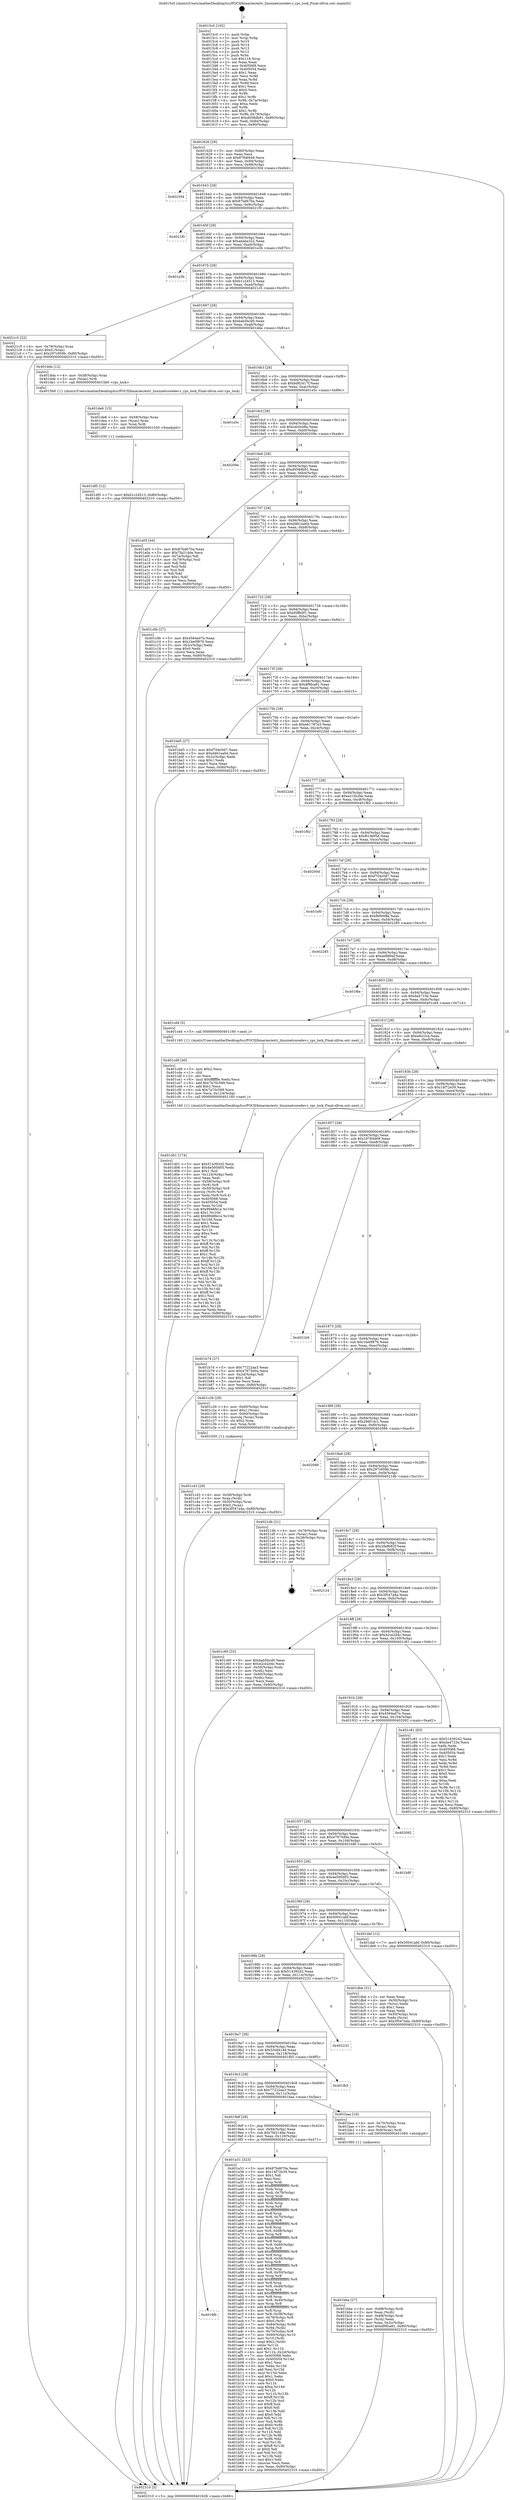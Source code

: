 digraph "0x4015c0" {
  label = "0x4015c0 (/mnt/c/Users/mathe/Desktop/tcc/POCII/binaries/extr_linuxnetcoredev.c_rps_lock_Final-ollvm.out::main(0))"
  labelloc = "t"
  node[shape=record]

  Entry [label="",width=0.3,height=0.3,shape=circle,fillcolor=black,style=filled]
  "0x401626" [label="{
     0x401626 [29]\l
     | [instrs]\l
     &nbsp;&nbsp;0x401626 \<+3\>: mov -0x80(%rbp),%eax\l
     &nbsp;&nbsp;0x401629 \<+2\>: mov %eax,%ecx\l
     &nbsp;&nbsp;0x40162b \<+6\>: sub $0x8784f449,%ecx\l
     &nbsp;&nbsp;0x401631 \<+6\>: mov %eax,-0x94(%rbp)\l
     &nbsp;&nbsp;0x401637 \<+6\>: mov %ecx,-0x98(%rbp)\l
     &nbsp;&nbsp;0x40163d \<+6\>: je 0000000000402304 \<main+0xd44\>\l
  }"]
  "0x402304" [label="{
     0x402304\l
  }", style=dashed]
  "0x401643" [label="{
     0x401643 [28]\l
     | [instrs]\l
     &nbsp;&nbsp;0x401643 \<+5\>: jmp 0000000000401648 \<main+0x88\>\l
     &nbsp;&nbsp;0x401648 \<+6\>: mov -0x94(%rbp),%eax\l
     &nbsp;&nbsp;0x40164e \<+5\>: sub $0x87bd670a,%eax\l
     &nbsp;&nbsp;0x401653 \<+6\>: mov %eax,-0x9c(%rbp)\l
     &nbsp;&nbsp;0x401659 \<+6\>: je 00000000004021f0 \<main+0xc30\>\l
  }"]
  Exit [label="",width=0.3,height=0.3,shape=circle,fillcolor=black,style=filled,peripheries=2]
  "0x4021f0" [label="{
     0x4021f0\l
  }", style=dashed]
  "0x40165f" [label="{
     0x40165f [28]\l
     | [instrs]\l
     &nbsp;&nbsp;0x40165f \<+5\>: jmp 0000000000401664 \<main+0xa4\>\l
     &nbsp;&nbsp;0x401664 \<+6\>: mov -0x94(%rbp),%eax\l
     &nbsp;&nbsp;0x40166a \<+5\>: sub $0xababa322,%eax\l
     &nbsp;&nbsp;0x40166f \<+6\>: mov %eax,-0xa0(%rbp)\l
     &nbsp;&nbsp;0x401675 \<+6\>: je 0000000000401e3b \<main+0x87b\>\l
  }"]
  "0x401df5" [label="{
     0x401df5 [12]\l
     | [instrs]\l
     &nbsp;&nbsp;0x401df5 \<+7\>: movl $0xb1c24513,-0x80(%rbp)\l
     &nbsp;&nbsp;0x401dfc \<+5\>: jmp 0000000000402310 \<main+0xd50\>\l
  }"]
  "0x401e3b" [label="{
     0x401e3b\l
  }", style=dashed]
  "0x40167b" [label="{
     0x40167b [28]\l
     | [instrs]\l
     &nbsp;&nbsp;0x40167b \<+5\>: jmp 0000000000401680 \<main+0xc0\>\l
     &nbsp;&nbsp;0x401680 \<+6\>: mov -0x94(%rbp),%eax\l
     &nbsp;&nbsp;0x401686 \<+5\>: sub $0xb1c24513,%eax\l
     &nbsp;&nbsp;0x40168b \<+6\>: mov %eax,-0xa4(%rbp)\l
     &nbsp;&nbsp;0x401691 \<+6\>: je 00000000004021c5 \<main+0xc05\>\l
  }"]
  "0x401de6" [label="{
     0x401de6 [15]\l
     | [instrs]\l
     &nbsp;&nbsp;0x401de6 \<+4\>: mov -0x58(%rbp),%rax\l
     &nbsp;&nbsp;0x401dea \<+3\>: mov (%rax),%rax\l
     &nbsp;&nbsp;0x401ded \<+3\>: mov %rax,%rdi\l
     &nbsp;&nbsp;0x401df0 \<+5\>: call 0000000000401030 \<free@plt\>\l
     | [calls]\l
     &nbsp;&nbsp;0x401030 \{1\} (unknown)\l
  }"]
  "0x4021c5" [label="{
     0x4021c5 [22]\l
     | [instrs]\l
     &nbsp;&nbsp;0x4021c5 \<+4\>: mov -0x78(%rbp),%rax\l
     &nbsp;&nbsp;0x4021c9 \<+6\>: movl $0x0,(%rax)\l
     &nbsp;&nbsp;0x4021cf \<+7\>: movl $0x297c959b,-0x80(%rbp)\l
     &nbsp;&nbsp;0x4021d6 \<+5\>: jmp 0000000000402310 \<main+0xd50\>\l
  }"]
  "0x401697" [label="{
     0x401697 [28]\l
     | [instrs]\l
     &nbsp;&nbsp;0x401697 \<+5\>: jmp 000000000040169c \<main+0xdc\>\l
     &nbsp;&nbsp;0x40169c \<+6\>: mov -0x94(%rbp),%eax\l
     &nbsp;&nbsp;0x4016a2 \<+5\>: sub $0xbab5bcd0,%eax\l
     &nbsp;&nbsp;0x4016a7 \<+6\>: mov %eax,-0xa8(%rbp)\l
     &nbsp;&nbsp;0x4016ad \<+6\>: je 0000000000401dda \<main+0x81a\>\l
  }"]
  "0x401d01" [label="{
     0x401d01 [174]\l
     | [instrs]\l
     &nbsp;&nbsp;0x401d01 \<+5\>: mov $0x51439242,%ecx\l
     &nbsp;&nbsp;0x401d06 \<+5\>: mov $0x4e500d05,%edx\l
     &nbsp;&nbsp;0x401d0b \<+3\>: mov $0x1,%sil\l
     &nbsp;&nbsp;0x401d0e \<+6\>: mov -0x124(%rbp),%edi\l
     &nbsp;&nbsp;0x401d14 \<+3\>: imul %eax,%edi\l
     &nbsp;&nbsp;0x401d17 \<+4\>: mov -0x58(%rbp),%r8\l
     &nbsp;&nbsp;0x401d1b \<+3\>: mov (%r8),%r8\l
     &nbsp;&nbsp;0x401d1e \<+4\>: mov -0x50(%rbp),%r9\l
     &nbsp;&nbsp;0x401d22 \<+3\>: movslq (%r9),%r9\l
     &nbsp;&nbsp;0x401d25 \<+4\>: mov %edi,(%r8,%r9,4)\l
     &nbsp;&nbsp;0x401d29 \<+7\>: mov 0x405068,%eax\l
     &nbsp;&nbsp;0x401d30 \<+7\>: mov 0x405054,%edi\l
     &nbsp;&nbsp;0x401d37 \<+3\>: mov %eax,%r10d\l
     &nbsp;&nbsp;0x401d3a \<+7\>: sub $0x9948fe1e,%r10d\l
     &nbsp;&nbsp;0x401d41 \<+4\>: sub $0x1,%r10d\l
     &nbsp;&nbsp;0x401d45 \<+7\>: add $0x9948fe1e,%r10d\l
     &nbsp;&nbsp;0x401d4c \<+4\>: imul %r10d,%eax\l
     &nbsp;&nbsp;0x401d50 \<+3\>: and $0x1,%eax\l
     &nbsp;&nbsp;0x401d53 \<+3\>: cmp $0x0,%eax\l
     &nbsp;&nbsp;0x401d56 \<+4\>: sete %r11b\l
     &nbsp;&nbsp;0x401d5a \<+3\>: cmp $0xa,%edi\l
     &nbsp;&nbsp;0x401d5d \<+3\>: setl %bl\l
     &nbsp;&nbsp;0x401d60 \<+3\>: mov %r11b,%r14b\l
     &nbsp;&nbsp;0x401d63 \<+4\>: xor $0xff,%r14b\l
     &nbsp;&nbsp;0x401d67 \<+3\>: mov %bl,%r15b\l
     &nbsp;&nbsp;0x401d6a \<+4\>: xor $0xff,%r15b\l
     &nbsp;&nbsp;0x401d6e \<+4\>: xor $0x1,%sil\l
     &nbsp;&nbsp;0x401d72 \<+3\>: mov %r14b,%r12b\l
     &nbsp;&nbsp;0x401d75 \<+4\>: and $0xff,%r12b\l
     &nbsp;&nbsp;0x401d79 \<+3\>: and %sil,%r11b\l
     &nbsp;&nbsp;0x401d7c \<+3\>: mov %r15b,%r13b\l
     &nbsp;&nbsp;0x401d7f \<+4\>: and $0xff,%r13b\l
     &nbsp;&nbsp;0x401d83 \<+3\>: and %sil,%bl\l
     &nbsp;&nbsp;0x401d86 \<+3\>: or %r11b,%r12b\l
     &nbsp;&nbsp;0x401d89 \<+3\>: or %bl,%r13b\l
     &nbsp;&nbsp;0x401d8c \<+3\>: xor %r13b,%r12b\l
     &nbsp;&nbsp;0x401d8f \<+3\>: or %r15b,%r14b\l
     &nbsp;&nbsp;0x401d92 \<+4\>: xor $0xff,%r14b\l
     &nbsp;&nbsp;0x401d96 \<+4\>: or $0x1,%sil\l
     &nbsp;&nbsp;0x401d9a \<+3\>: and %sil,%r14b\l
     &nbsp;&nbsp;0x401d9d \<+3\>: or %r14b,%r12b\l
     &nbsp;&nbsp;0x401da0 \<+4\>: test $0x1,%r12b\l
     &nbsp;&nbsp;0x401da4 \<+3\>: cmovne %edx,%ecx\l
     &nbsp;&nbsp;0x401da7 \<+3\>: mov %ecx,-0x80(%rbp)\l
     &nbsp;&nbsp;0x401daa \<+5\>: jmp 0000000000402310 \<main+0xd50\>\l
  }"]
  "0x401dda" [label="{
     0x401dda [12]\l
     | [instrs]\l
     &nbsp;&nbsp;0x401dda \<+4\>: mov -0x58(%rbp),%rax\l
     &nbsp;&nbsp;0x401dde \<+3\>: mov (%rax),%rdi\l
     &nbsp;&nbsp;0x401de1 \<+5\>: call 00000000004015b0 \<rps_lock\>\l
     | [calls]\l
     &nbsp;&nbsp;0x4015b0 \{1\} (/mnt/c/Users/mathe/Desktop/tcc/POCII/binaries/extr_linuxnetcoredev.c_rps_lock_Final-ollvm.out::rps_lock)\l
  }"]
  "0x4016b3" [label="{
     0x4016b3 [28]\l
     | [instrs]\l
     &nbsp;&nbsp;0x4016b3 \<+5\>: jmp 00000000004016b8 \<main+0xf8\>\l
     &nbsp;&nbsp;0x4016b8 \<+6\>: mov -0x94(%rbp),%eax\l
     &nbsp;&nbsp;0x4016be \<+5\>: sub $0xbd82417f,%eax\l
     &nbsp;&nbsp;0x4016c3 \<+6\>: mov %eax,-0xac(%rbp)\l
     &nbsp;&nbsp;0x4016c9 \<+6\>: je 0000000000401e5c \<main+0x89c\>\l
  }"]
  "0x401cd9" [label="{
     0x401cd9 [40]\l
     | [instrs]\l
     &nbsp;&nbsp;0x401cd9 \<+5\>: mov $0x2,%ecx\l
     &nbsp;&nbsp;0x401cde \<+1\>: cltd\l
     &nbsp;&nbsp;0x401cdf \<+2\>: idiv %ecx\l
     &nbsp;&nbsp;0x401ce1 \<+6\>: imul $0xfffffffe,%edx,%ecx\l
     &nbsp;&nbsp;0x401ce7 \<+6\>: add $0x7a70c589,%ecx\l
     &nbsp;&nbsp;0x401ced \<+3\>: add $0x1,%ecx\l
     &nbsp;&nbsp;0x401cf0 \<+6\>: sub $0x7a70c589,%ecx\l
     &nbsp;&nbsp;0x401cf6 \<+6\>: mov %ecx,-0x124(%rbp)\l
     &nbsp;&nbsp;0x401cfc \<+5\>: call 0000000000401160 \<next_i\>\l
     | [calls]\l
     &nbsp;&nbsp;0x401160 \{1\} (/mnt/c/Users/mathe/Desktop/tcc/POCII/binaries/extr_linuxnetcoredev.c_rps_lock_Final-ollvm.out::next_i)\l
  }"]
  "0x401e5c" [label="{
     0x401e5c\l
  }", style=dashed]
  "0x4016cf" [label="{
     0x4016cf [28]\l
     | [instrs]\l
     &nbsp;&nbsp;0x4016cf \<+5\>: jmp 00000000004016d4 \<main+0x114\>\l
     &nbsp;&nbsp;0x4016d4 \<+6\>: mov -0x94(%rbp),%eax\l
     &nbsp;&nbsp;0x4016da \<+5\>: sub $0xcec0ce8a,%eax\l
     &nbsp;&nbsp;0x4016df \<+6\>: mov %eax,-0xb0(%rbp)\l
     &nbsp;&nbsp;0x4016e5 \<+6\>: je 000000000040209e \<main+0xade\>\l
  }"]
  "0x401c43" [label="{
     0x401c43 [29]\l
     | [instrs]\l
     &nbsp;&nbsp;0x401c43 \<+4\>: mov -0x58(%rbp),%rdi\l
     &nbsp;&nbsp;0x401c47 \<+3\>: mov %rax,(%rdi)\l
     &nbsp;&nbsp;0x401c4a \<+4\>: mov -0x50(%rbp),%rax\l
     &nbsp;&nbsp;0x401c4e \<+6\>: movl $0x0,(%rax)\l
     &nbsp;&nbsp;0x401c54 \<+7\>: movl $0x3f547a4a,-0x80(%rbp)\l
     &nbsp;&nbsp;0x401c5b \<+5\>: jmp 0000000000402310 \<main+0xd50\>\l
  }"]
  "0x40209e" [label="{
     0x40209e\l
  }", style=dashed]
  "0x4016eb" [label="{
     0x4016eb [28]\l
     | [instrs]\l
     &nbsp;&nbsp;0x4016eb \<+5\>: jmp 00000000004016f0 \<main+0x130\>\l
     &nbsp;&nbsp;0x4016f0 \<+6\>: mov -0x94(%rbp),%eax\l
     &nbsp;&nbsp;0x4016f6 \<+5\>: sub $0xd058db91,%eax\l
     &nbsp;&nbsp;0x4016fb \<+6\>: mov %eax,-0xb4(%rbp)\l
     &nbsp;&nbsp;0x401701 \<+6\>: je 0000000000401a05 \<main+0x445\>\l
  }"]
  "0x401bba" [label="{
     0x401bba [27]\l
     | [instrs]\l
     &nbsp;&nbsp;0x401bba \<+4\>: mov -0x68(%rbp),%rdi\l
     &nbsp;&nbsp;0x401bbe \<+2\>: mov %eax,(%rdi)\l
     &nbsp;&nbsp;0x401bc0 \<+4\>: mov -0x68(%rbp),%rdi\l
     &nbsp;&nbsp;0x401bc4 \<+2\>: mov (%rdi),%eax\l
     &nbsp;&nbsp;0x401bc6 \<+3\>: mov %eax,-0x2c(%rbp)\l
     &nbsp;&nbsp;0x401bc9 \<+7\>: movl $0xdf9fca81,-0x80(%rbp)\l
     &nbsp;&nbsp;0x401bd0 \<+5\>: jmp 0000000000402310 \<main+0xd50\>\l
  }"]
  "0x401a05" [label="{
     0x401a05 [44]\l
     | [instrs]\l
     &nbsp;&nbsp;0x401a05 \<+5\>: mov $0x87bd670a,%eax\l
     &nbsp;&nbsp;0x401a0a \<+5\>: mov $0x7fa214de,%ecx\l
     &nbsp;&nbsp;0x401a0f \<+3\>: mov -0x7a(%rbp),%dl\l
     &nbsp;&nbsp;0x401a12 \<+4\>: mov -0x79(%rbp),%sil\l
     &nbsp;&nbsp;0x401a16 \<+3\>: mov %dl,%dil\l
     &nbsp;&nbsp;0x401a19 \<+3\>: and %sil,%dil\l
     &nbsp;&nbsp;0x401a1c \<+3\>: xor %sil,%dl\l
     &nbsp;&nbsp;0x401a1f \<+3\>: or %dl,%dil\l
     &nbsp;&nbsp;0x401a22 \<+4\>: test $0x1,%dil\l
     &nbsp;&nbsp;0x401a26 \<+3\>: cmovne %ecx,%eax\l
     &nbsp;&nbsp;0x401a29 \<+3\>: mov %eax,-0x80(%rbp)\l
     &nbsp;&nbsp;0x401a2c \<+5\>: jmp 0000000000402310 \<main+0xd50\>\l
  }"]
  "0x401707" [label="{
     0x401707 [28]\l
     | [instrs]\l
     &nbsp;&nbsp;0x401707 \<+5\>: jmp 000000000040170c \<main+0x14c\>\l
     &nbsp;&nbsp;0x40170c \<+6\>: mov -0x94(%rbp),%eax\l
     &nbsp;&nbsp;0x401712 \<+5\>: sub $0xd461ea64,%eax\l
     &nbsp;&nbsp;0x401717 \<+6\>: mov %eax,-0xb8(%rbp)\l
     &nbsp;&nbsp;0x40171d \<+6\>: je 0000000000401c0b \<main+0x64b\>\l
  }"]
  "0x402310" [label="{
     0x402310 [5]\l
     | [instrs]\l
     &nbsp;&nbsp;0x402310 \<+5\>: jmp 0000000000401626 \<main+0x66\>\l
  }"]
  "0x4015c0" [label="{
     0x4015c0 [102]\l
     | [instrs]\l
     &nbsp;&nbsp;0x4015c0 \<+1\>: push %rbp\l
     &nbsp;&nbsp;0x4015c1 \<+3\>: mov %rsp,%rbp\l
     &nbsp;&nbsp;0x4015c4 \<+2\>: push %r15\l
     &nbsp;&nbsp;0x4015c6 \<+2\>: push %r14\l
     &nbsp;&nbsp;0x4015c8 \<+2\>: push %r13\l
     &nbsp;&nbsp;0x4015ca \<+2\>: push %r12\l
     &nbsp;&nbsp;0x4015cc \<+1\>: push %rbx\l
     &nbsp;&nbsp;0x4015cd \<+7\>: sub $0x118,%rsp\l
     &nbsp;&nbsp;0x4015d4 \<+2\>: xor %eax,%eax\l
     &nbsp;&nbsp;0x4015d6 \<+7\>: mov 0x405068,%ecx\l
     &nbsp;&nbsp;0x4015dd \<+7\>: mov 0x405054,%edx\l
     &nbsp;&nbsp;0x4015e4 \<+3\>: sub $0x1,%eax\l
     &nbsp;&nbsp;0x4015e7 \<+3\>: mov %ecx,%r8d\l
     &nbsp;&nbsp;0x4015ea \<+3\>: add %eax,%r8d\l
     &nbsp;&nbsp;0x4015ed \<+4\>: imul %r8d,%ecx\l
     &nbsp;&nbsp;0x4015f1 \<+3\>: and $0x1,%ecx\l
     &nbsp;&nbsp;0x4015f4 \<+3\>: cmp $0x0,%ecx\l
     &nbsp;&nbsp;0x4015f7 \<+4\>: sete %r9b\l
     &nbsp;&nbsp;0x4015fb \<+4\>: and $0x1,%r9b\l
     &nbsp;&nbsp;0x4015ff \<+4\>: mov %r9b,-0x7a(%rbp)\l
     &nbsp;&nbsp;0x401603 \<+3\>: cmp $0xa,%edx\l
     &nbsp;&nbsp;0x401606 \<+4\>: setl %r9b\l
     &nbsp;&nbsp;0x40160a \<+4\>: and $0x1,%r9b\l
     &nbsp;&nbsp;0x40160e \<+4\>: mov %r9b,-0x79(%rbp)\l
     &nbsp;&nbsp;0x401612 \<+7\>: movl $0xd058db91,-0x80(%rbp)\l
     &nbsp;&nbsp;0x401619 \<+6\>: mov %edi,-0x84(%rbp)\l
     &nbsp;&nbsp;0x40161f \<+7\>: mov %rsi,-0x90(%rbp)\l
  }"]
  "0x4019fb" [label="{
     0x4019fb\l
  }", style=dashed]
  "0x401c0b" [label="{
     0x401c0b [27]\l
     | [instrs]\l
     &nbsp;&nbsp;0x401c0b \<+5\>: mov $0x4564a07e,%eax\l
     &nbsp;&nbsp;0x401c10 \<+5\>: mov $0x1be0f876,%ecx\l
     &nbsp;&nbsp;0x401c15 \<+3\>: mov -0x2c(%rbp),%edx\l
     &nbsp;&nbsp;0x401c18 \<+3\>: cmp $0x0,%edx\l
     &nbsp;&nbsp;0x401c1b \<+3\>: cmove %ecx,%eax\l
     &nbsp;&nbsp;0x401c1e \<+3\>: mov %eax,-0x80(%rbp)\l
     &nbsp;&nbsp;0x401c21 \<+5\>: jmp 0000000000402310 \<main+0xd50\>\l
  }"]
  "0x401723" [label="{
     0x401723 [28]\l
     | [instrs]\l
     &nbsp;&nbsp;0x401723 \<+5\>: jmp 0000000000401728 \<main+0x168\>\l
     &nbsp;&nbsp;0x401728 \<+6\>: mov -0x94(%rbp),%eax\l
     &nbsp;&nbsp;0x40172e \<+5\>: sub $0xd5ffb0f1,%eax\l
     &nbsp;&nbsp;0x401733 \<+6\>: mov %eax,-0xbc(%rbp)\l
     &nbsp;&nbsp;0x401739 \<+6\>: je 0000000000401e01 \<main+0x841\>\l
  }"]
  "0x401a31" [label="{
     0x401a31 [323]\l
     | [instrs]\l
     &nbsp;&nbsp;0x401a31 \<+5\>: mov $0x87bd670a,%eax\l
     &nbsp;&nbsp;0x401a36 \<+5\>: mov $0x14f72e39,%ecx\l
     &nbsp;&nbsp;0x401a3b \<+2\>: mov $0x1,%dl\l
     &nbsp;&nbsp;0x401a3d \<+2\>: xor %esi,%esi\l
     &nbsp;&nbsp;0x401a3f \<+3\>: mov %rsp,%rdi\l
     &nbsp;&nbsp;0x401a42 \<+4\>: add $0xfffffffffffffff0,%rdi\l
     &nbsp;&nbsp;0x401a46 \<+3\>: mov %rdi,%rsp\l
     &nbsp;&nbsp;0x401a49 \<+4\>: mov %rdi,-0x78(%rbp)\l
     &nbsp;&nbsp;0x401a4d \<+3\>: mov %rsp,%rdi\l
     &nbsp;&nbsp;0x401a50 \<+4\>: add $0xfffffffffffffff0,%rdi\l
     &nbsp;&nbsp;0x401a54 \<+3\>: mov %rdi,%rsp\l
     &nbsp;&nbsp;0x401a57 \<+3\>: mov %rsp,%r8\l
     &nbsp;&nbsp;0x401a5a \<+4\>: add $0xfffffffffffffff0,%r8\l
     &nbsp;&nbsp;0x401a5e \<+3\>: mov %r8,%rsp\l
     &nbsp;&nbsp;0x401a61 \<+4\>: mov %r8,-0x70(%rbp)\l
     &nbsp;&nbsp;0x401a65 \<+3\>: mov %rsp,%r8\l
     &nbsp;&nbsp;0x401a68 \<+4\>: add $0xfffffffffffffff0,%r8\l
     &nbsp;&nbsp;0x401a6c \<+3\>: mov %r8,%rsp\l
     &nbsp;&nbsp;0x401a6f \<+4\>: mov %r8,-0x68(%rbp)\l
     &nbsp;&nbsp;0x401a73 \<+3\>: mov %rsp,%r8\l
     &nbsp;&nbsp;0x401a76 \<+4\>: add $0xfffffffffffffff0,%r8\l
     &nbsp;&nbsp;0x401a7a \<+3\>: mov %r8,%rsp\l
     &nbsp;&nbsp;0x401a7d \<+4\>: mov %r8,-0x60(%rbp)\l
     &nbsp;&nbsp;0x401a81 \<+3\>: mov %rsp,%r8\l
     &nbsp;&nbsp;0x401a84 \<+4\>: add $0xfffffffffffffff0,%r8\l
     &nbsp;&nbsp;0x401a88 \<+3\>: mov %r8,%rsp\l
     &nbsp;&nbsp;0x401a8b \<+4\>: mov %r8,-0x58(%rbp)\l
     &nbsp;&nbsp;0x401a8f \<+3\>: mov %rsp,%r8\l
     &nbsp;&nbsp;0x401a92 \<+4\>: add $0xfffffffffffffff0,%r8\l
     &nbsp;&nbsp;0x401a96 \<+3\>: mov %r8,%rsp\l
     &nbsp;&nbsp;0x401a99 \<+4\>: mov %r8,-0x50(%rbp)\l
     &nbsp;&nbsp;0x401a9d \<+3\>: mov %rsp,%r8\l
     &nbsp;&nbsp;0x401aa0 \<+4\>: add $0xfffffffffffffff0,%r8\l
     &nbsp;&nbsp;0x401aa4 \<+3\>: mov %r8,%rsp\l
     &nbsp;&nbsp;0x401aa7 \<+4\>: mov %r8,-0x48(%rbp)\l
     &nbsp;&nbsp;0x401aab \<+3\>: mov %rsp,%r8\l
     &nbsp;&nbsp;0x401aae \<+4\>: add $0xfffffffffffffff0,%r8\l
     &nbsp;&nbsp;0x401ab2 \<+3\>: mov %r8,%rsp\l
     &nbsp;&nbsp;0x401ab5 \<+4\>: mov %r8,-0x40(%rbp)\l
     &nbsp;&nbsp;0x401ab9 \<+3\>: mov %rsp,%r8\l
     &nbsp;&nbsp;0x401abc \<+4\>: add $0xfffffffffffffff0,%r8\l
     &nbsp;&nbsp;0x401ac0 \<+3\>: mov %r8,%rsp\l
     &nbsp;&nbsp;0x401ac3 \<+4\>: mov %r8,-0x38(%rbp)\l
     &nbsp;&nbsp;0x401ac7 \<+4\>: mov -0x78(%rbp),%r8\l
     &nbsp;&nbsp;0x401acb \<+7\>: movl $0x0,(%r8)\l
     &nbsp;&nbsp;0x401ad2 \<+7\>: mov -0x84(%rbp),%r9d\l
     &nbsp;&nbsp;0x401ad9 \<+3\>: mov %r9d,(%rdi)\l
     &nbsp;&nbsp;0x401adc \<+4\>: mov -0x70(%rbp),%r8\l
     &nbsp;&nbsp;0x401ae0 \<+7\>: mov -0x90(%rbp),%r10\l
     &nbsp;&nbsp;0x401ae7 \<+3\>: mov %r10,(%r8)\l
     &nbsp;&nbsp;0x401aea \<+3\>: cmpl $0x2,(%rdi)\l
     &nbsp;&nbsp;0x401aed \<+4\>: setne %r11b\l
     &nbsp;&nbsp;0x401af1 \<+4\>: and $0x1,%r11b\l
     &nbsp;&nbsp;0x401af5 \<+4\>: mov %r11b,-0x2d(%rbp)\l
     &nbsp;&nbsp;0x401af9 \<+7\>: mov 0x405068,%ebx\l
     &nbsp;&nbsp;0x401b00 \<+8\>: mov 0x405054,%r14d\l
     &nbsp;&nbsp;0x401b08 \<+3\>: sub $0x1,%esi\l
     &nbsp;&nbsp;0x401b0b \<+3\>: mov %ebx,%r15d\l
     &nbsp;&nbsp;0x401b0e \<+3\>: add %esi,%r15d\l
     &nbsp;&nbsp;0x401b11 \<+4\>: imul %r15d,%ebx\l
     &nbsp;&nbsp;0x401b15 \<+3\>: and $0x1,%ebx\l
     &nbsp;&nbsp;0x401b18 \<+3\>: cmp $0x0,%ebx\l
     &nbsp;&nbsp;0x401b1b \<+4\>: sete %r11b\l
     &nbsp;&nbsp;0x401b1f \<+4\>: cmp $0xa,%r14d\l
     &nbsp;&nbsp;0x401b23 \<+4\>: setl %r12b\l
     &nbsp;&nbsp;0x401b27 \<+3\>: mov %r11b,%r13b\l
     &nbsp;&nbsp;0x401b2a \<+4\>: xor $0xff,%r13b\l
     &nbsp;&nbsp;0x401b2e \<+3\>: mov %r12b,%sil\l
     &nbsp;&nbsp;0x401b31 \<+4\>: xor $0xff,%sil\l
     &nbsp;&nbsp;0x401b35 \<+3\>: xor $0x0,%dl\l
     &nbsp;&nbsp;0x401b38 \<+3\>: mov %r13b,%dil\l
     &nbsp;&nbsp;0x401b3b \<+4\>: and $0x0,%dil\l
     &nbsp;&nbsp;0x401b3f \<+3\>: and %dl,%r11b\l
     &nbsp;&nbsp;0x401b42 \<+3\>: mov %sil,%r8b\l
     &nbsp;&nbsp;0x401b45 \<+4\>: and $0x0,%r8b\l
     &nbsp;&nbsp;0x401b49 \<+3\>: and %dl,%r12b\l
     &nbsp;&nbsp;0x401b4c \<+3\>: or %r11b,%dil\l
     &nbsp;&nbsp;0x401b4f \<+3\>: or %r12b,%r8b\l
     &nbsp;&nbsp;0x401b52 \<+3\>: xor %r8b,%dil\l
     &nbsp;&nbsp;0x401b55 \<+3\>: or %sil,%r13b\l
     &nbsp;&nbsp;0x401b58 \<+4\>: xor $0xff,%r13b\l
     &nbsp;&nbsp;0x401b5c \<+3\>: or $0x0,%dl\l
     &nbsp;&nbsp;0x401b5f \<+3\>: and %dl,%r13b\l
     &nbsp;&nbsp;0x401b62 \<+3\>: or %r13b,%dil\l
     &nbsp;&nbsp;0x401b65 \<+4\>: test $0x1,%dil\l
     &nbsp;&nbsp;0x401b69 \<+3\>: cmovne %ecx,%eax\l
     &nbsp;&nbsp;0x401b6c \<+3\>: mov %eax,-0x80(%rbp)\l
     &nbsp;&nbsp;0x401b6f \<+5\>: jmp 0000000000402310 \<main+0xd50\>\l
  }"]
  "0x401e01" [label="{
     0x401e01\l
  }", style=dashed]
  "0x40173f" [label="{
     0x40173f [28]\l
     | [instrs]\l
     &nbsp;&nbsp;0x40173f \<+5\>: jmp 0000000000401744 \<main+0x184\>\l
     &nbsp;&nbsp;0x401744 \<+6\>: mov -0x94(%rbp),%eax\l
     &nbsp;&nbsp;0x40174a \<+5\>: sub $0xdf9fca81,%eax\l
     &nbsp;&nbsp;0x40174f \<+6\>: mov %eax,-0xc0(%rbp)\l
     &nbsp;&nbsp;0x401755 \<+6\>: je 0000000000401bd5 \<main+0x615\>\l
  }"]
  "0x4019df" [label="{
     0x4019df [28]\l
     | [instrs]\l
     &nbsp;&nbsp;0x4019df \<+5\>: jmp 00000000004019e4 \<main+0x424\>\l
     &nbsp;&nbsp;0x4019e4 \<+6\>: mov -0x94(%rbp),%eax\l
     &nbsp;&nbsp;0x4019ea \<+5\>: sub $0x7fa214de,%eax\l
     &nbsp;&nbsp;0x4019ef \<+6\>: mov %eax,-0x120(%rbp)\l
     &nbsp;&nbsp;0x4019f5 \<+6\>: je 0000000000401a31 \<main+0x471\>\l
  }"]
  "0x401bd5" [label="{
     0x401bd5 [27]\l
     | [instrs]\l
     &nbsp;&nbsp;0x401bd5 \<+5\>: mov $0xf704c0d7,%eax\l
     &nbsp;&nbsp;0x401bda \<+5\>: mov $0xd461ea64,%ecx\l
     &nbsp;&nbsp;0x401bdf \<+3\>: mov -0x2c(%rbp),%edx\l
     &nbsp;&nbsp;0x401be2 \<+3\>: cmp $0x1,%edx\l
     &nbsp;&nbsp;0x401be5 \<+3\>: cmovl %ecx,%eax\l
     &nbsp;&nbsp;0x401be8 \<+3\>: mov %eax,-0x80(%rbp)\l
     &nbsp;&nbsp;0x401beb \<+5\>: jmp 0000000000402310 \<main+0xd50\>\l
  }"]
  "0x40175b" [label="{
     0x40175b [28]\l
     | [instrs]\l
     &nbsp;&nbsp;0x40175b \<+5\>: jmp 0000000000401760 \<main+0x1a0\>\l
     &nbsp;&nbsp;0x401760 \<+6\>: mov -0x94(%rbp),%eax\l
     &nbsp;&nbsp;0x401766 \<+5\>: sub $0xeb1787e3,%eax\l
     &nbsp;&nbsp;0x40176b \<+6\>: mov %eax,-0xc4(%rbp)\l
     &nbsp;&nbsp;0x401771 \<+6\>: je 00000000004022dd \<main+0xd1d\>\l
  }"]
  "0x401baa" [label="{
     0x401baa [16]\l
     | [instrs]\l
     &nbsp;&nbsp;0x401baa \<+4\>: mov -0x70(%rbp),%rax\l
     &nbsp;&nbsp;0x401bae \<+3\>: mov (%rax),%rax\l
     &nbsp;&nbsp;0x401bb1 \<+4\>: mov 0x8(%rax),%rdi\l
     &nbsp;&nbsp;0x401bb5 \<+5\>: call 0000000000401060 \<atoi@plt\>\l
     | [calls]\l
     &nbsp;&nbsp;0x401060 \{1\} (unknown)\l
  }"]
  "0x4022dd" [label="{
     0x4022dd\l
  }", style=dashed]
  "0x401777" [label="{
     0x401777 [28]\l
     | [instrs]\l
     &nbsp;&nbsp;0x401777 \<+5\>: jmp 000000000040177c \<main+0x1bc\>\l
     &nbsp;&nbsp;0x40177c \<+6\>: mov -0x94(%rbp),%eax\l
     &nbsp;&nbsp;0x401782 \<+5\>: sub $0xec15e2be,%eax\l
     &nbsp;&nbsp;0x401787 \<+6\>: mov %eax,-0xc8(%rbp)\l
     &nbsp;&nbsp;0x40178d \<+6\>: je 0000000000401f82 \<main+0x9c2\>\l
  }"]
  "0x4019c3" [label="{
     0x4019c3 [28]\l
     | [instrs]\l
     &nbsp;&nbsp;0x4019c3 \<+5\>: jmp 00000000004019c8 \<main+0x408\>\l
     &nbsp;&nbsp;0x4019c8 \<+6\>: mov -0x94(%rbp),%eax\l
     &nbsp;&nbsp;0x4019ce \<+5\>: sub $0x77222aa3,%eax\l
     &nbsp;&nbsp;0x4019d3 \<+6\>: mov %eax,-0x11c(%rbp)\l
     &nbsp;&nbsp;0x4019d9 \<+6\>: je 0000000000401baa \<main+0x5ea\>\l
  }"]
  "0x401f82" [label="{
     0x401f82\l
  }", style=dashed]
  "0x401793" [label="{
     0x401793 [28]\l
     | [instrs]\l
     &nbsp;&nbsp;0x401793 \<+5\>: jmp 0000000000401798 \<main+0x1d8\>\l
     &nbsp;&nbsp;0x401798 \<+6\>: mov -0x94(%rbp),%eax\l
     &nbsp;&nbsp;0x40179e \<+5\>: sub $0xf6186f5d,%eax\l
     &nbsp;&nbsp;0x4017a3 \<+6\>: mov %eax,-0xcc(%rbp)\l
     &nbsp;&nbsp;0x4017a9 \<+6\>: je 000000000040200d \<main+0xa4d\>\l
  }"]
  "0x401fb5" [label="{
     0x401fb5\l
  }", style=dashed]
  "0x40200d" [label="{
     0x40200d\l
  }", style=dashed]
  "0x4017af" [label="{
     0x4017af [28]\l
     | [instrs]\l
     &nbsp;&nbsp;0x4017af \<+5\>: jmp 00000000004017b4 \<main+0x1f4\>\l
     &nbsp;&nbsp;0x4017b4 \<+6\>: mov -0x94(%rbp),%eax\l
     &nbsp;&nbsp;0x4017ba \<+5\>: sub $0xf704c0d7,%eax\l
     &nbsp;&nbsp;0x4017bf \<+6\>: mov %eax,-0xd0(%rbp)\l
     &nbsp;&nbsp;0x4017c5 \<+6\>: je 0000000000401bf0 \<main+0x630\>\l
  }"]
  "0x4019a7" [label="{
     0x4019a7 [28]\l
     | [instrs]\l
     &nbsp;&nbsp;0x4019a7 \<+5\>: jmp 00000000004019ac \<main+0x3ec\>\l
     &nbsp;&nbsp;0x4019ac \<+6\>: mov -0x94(%rbp),%eax\l
     &nbsp;&nbsp;0x4019b2 \<+5\>: sub $0x554f4149,%eax\l
     &nbsp;&nbsp;0x4019b7 \<+6\>: mov %eax,-0x118(%rbp)\l
     &nbsp;&nbsp;0x4019bd \<+6\>: je 0000000000401fb5 \<main+0x9f5\>\l
  }"]
  "0x401bf0" [label="{
     0x401bf0\l
  }", style=dashed]
  "0x4017cb" [label="{
     0x4017cb [28]\l
     | [instrs]\l
     &nbsp;&nbsp;0x4017cb \<+5\>: jmp 00000000004017d0 \<main+0x210\>\l
     &nbsp;&nbsp;0x4017d0 \<+6\>: mov -0x94(%rbp),%eax\l
     &nbsp;&nbsp;0x4017d6 \<+5\>: sub $0xfb900ffa,%eax\l
     &nbsp;&nbsp;0x4017db \<+6\>: mov %eax,-0xd4(%rbp)\l
     &nbsp;&nbsp;0x4017e1 \<+6\>: je 0000000000402285 \<main+0xcc5\>\l
  }"]
  "0x402232" [label="{
     0x402232\l
  }", style=dashed]
  "0x402285" [label="{
     0x402285\l
  }", style=dashed]
  "0x4017e7" [label="{
     0x4017e7 [28]\l
     | [instrs]\l
     &nbsp;&nbsp;0x4017e7 \<+5\>: jmp 00000000004017ec \<main+0x22c\>\l
     &nbsp;&nbsp;0x4017ec \<+6\>: mov -0x94(%rbp),%eax\l
     &nbsp;&nbsp;0x4017f2 \<+5\>: sub $0xab880ef,%eax\l
     &nbsp;&nbsp;0x4017f7 \<+6\>: mov %eax,-0xd8(%rbp)\l
     &nbsp;&nbsp;0x4017fd \<+6\>: je 0000000000401f8e \<main+0x9ce\>\l
  }"]
  "0x40198b" [label="{
     0x40198b [28]\l
     | [instrs]\l
     &nbsp;&nbsp;0x40198b \<+5\>: jmp 0000000000401990 \<main+0x3d0\>\l
     &nbsp;&nbsp;0x401990 \<+6\>: mov -0x94(%rbp),%eax\l
     &nbsp;&nbsp;0x401996 \<+5\>: sub $0x51439242,%eax\l
     &nbsp;&nbsp;0x40199b \<+6\>: mov %eax,-0x114(%rbp)\l
     &nbsp;&nbsp;0x4019a1 \<+6\>: je 0000000000402232 \<main+0xc72\>\l
  }"]
  "0x401f8e" [label="{
     0x401f8e\l
  }", style=dashed]
  "0x401803" [label="{
     0x401803 [28]\l
     | [instrs]\l
     &nbsp;&nbsp;0x401803 \<+5\>: jmp 0000000000401808 \<main+0x248\>\l
     &nbsp;&nbsp;0x401808 \<+6\>: mov -0x94(%rbp),%eax\l
     &nbsp;&nbsp;0x40180e \<+5\>: sub $0xda4723e,%eax\l
     &nbsp;&nbsp;0x401813 \<+6\>: mov %eax,-0xdc(%rbp)\l
     &nbsp;&nbsp;0x401819 \<+6\>: je 0000000000401cd4 \<main+0x714\>\l
  }"]
  "0x401dbb" [label="{
     0x401dbb [31]\l
     | [instrs]\l
     &nbsp;&nbsp;0x401dbb \<+2\>: xor %eax,%eax\l
     &nbsp;&nbsp;0x401dbd \<+4\>: mov -0x50(%rbp),%rcx\l
     &nbsp;&nbsp;0x401dc1 \<+2\>: mov (%rcx),%edx\l
     &nbsp;&nbsp;0x401dc3 \<+3\>: sub $0x1,%eax\l
     &nbsp;&nbsp;0x401dc6 \<+2\>: sub %eax,%edx\l
     &nbsp;&nbsp;0x401dc8 \<+4\>: mov -0x50(%rbp),%rcx\l
     &nbsp;&nbsp;0x401dcc \<+2\>: mov %edx,(%rcx)\l
     &nbsp;&nbsp;0x401dce \<+7\>: movl $0x3f547a4a,-0x80(%rbp)\l
     &nbsp;&nbsp;0x401dd5 \<+5\>: jmp 0000000000402310 \<main+0xd50\>\l
  }"]
  "0x401cd4" [label="{
     0x401cd4 [5]\l
     | [instrs]\l
     &nbsp;&nbsp;0x401cd4 \<+5\>: call 0000000000401160 \<next_i\>\l
     | [calls]\l
     &nbsp;&nbsp;0x401160 \{1\} (/mnt/c/Users/mathe/Desktop/tcc/POCII/binaries/extr_linuxnetcoredev.c_rps_lock_Final-ollvm.out::next_i)\l
  }"]
  "0x40181f" [label="{
     0x40181f [28]\l
     | [instrs]\l
     &nbsp;&nbsp;0x40181f \<+5\>: jmp 0000000000401824 \<main+0x264\>\l
     &nbsp;&nbsp;0x401824 \<+6\>: mov -0x94(%rbp),%eax\l
     &nbsp;&nbsp;0x40182a \<+5\>: sub $0xefe22ca,%eax\l
     &nbsp;&nbsp;0x40182f \<+6\>: mov %eax,-0xe0(%rbp)\l
     &nbsp;&nbsp;0x401835 \<+6\>: je 0000000000401eaf \<main+0x8ef\>\l
  }"]
  "0x40196f" [label="{
     0x40196f [28]\l
     | [instrs]\l
     &nbsp;&nbsp;0x40196f \<+5\>: jmp 0000000000401974 \<main+0x3b4\>\l
     &nbsp;&nbsp;0x401974 \<+6\>: mov -0x94(%rbp),%eax\l
     &nbsp;&nbsp;0x40197a \<+5\>: sub $0x50041abf,%eax\l
     &nbsp;&nbsp;0x40197f \<+6\>: mov %eax,-0x110(%rbp)\l
     &nbsp;&nbsp;0x401985 \<+6\>: je 0000000000401dbb \<main+0x7fb\>\l
  }"]
  "0x401eaf" [label="{
     0x401eaf\l
  }", style=dashed]
  "0x40183b" [label="{
     0x40183b [28]\l
     | [instrs]\l
     &nbsp;&nbsp;0x40183b \<+5\>: jmp 0000000000401840 \<main+0x280\>\l
     &nbsp;&nbsp;0x401840 \<+6\>: mov -0x94(%rbp),%eax\l
     &nbsp;&nbsp;0x401846 \<+5\>: sub $0x14f72e39,%eax\l
     &nbsp;&nbsp;0x40184b \<+6\>: mov %eax,-0xe4(%rbp)\l
     &nbsp;&nbsp;0x401851 \<+6\>: je 0000000000401b74 \<main+0x5b4\>\l
  }"]
  "0x401daf" [label="{
     0x401daf [12]\l
     | [instrs]\l
     &nbsp;&nbsp;0x401daf \<+7\>: movl $0x50041abf,-0x80(%rbp)\l
     &nbsp;&nbsp;0x401db6 \<+5\>: jmp 0000000000402310 \<main+0xd50\>\l
  }"]
  "0x401b74" [label="{
     0x401b74 [27]\l
     | [instrs]\l
     &nbsp;&nbsp;0x401b74 \<+5\>: mov $0x77222aa3,%eax\l
     &nbsp;&nbsp;0x401b79 \<+5\>: mov $0x47975d0a,%ecx\l
     &nbsp;&nbsp;0x401b7e \<+3\>: mov -0x2d(%rbp),%dl\l
     &nbsp;&nbsp;0x401b81 \<+3\>: test $0x1,%dl\l
     &nbsp;&nbsp;0x401b84 \<+3\>: cmovne %ecx,%eax\l
     &nbsp;&nbsp;0x401b87 \<+3\>: mov %eax,-0x80(%rbp)\l
     &nbsp;&nbsp;0x401b8a \<+5\>: jmp 0000000000402310 \<main+0xd50\>\l
  }"]
  "0x401857" [label="{
     0x401857 [28]\l
     | [instrs]\l
     &nbsp;&nbsp;0x401857 \<+5\>: jmp 000000000040185c \<main+0x29c\>\l
     &nbsp;&nbsp;0x40185c \<+6\>: mov -0x94(%rbp),%eax\l
     &nbsp;&nbsp;0x401862 \<+5\>: sub $0x18784469,%eax\l
     &nbsp;&nbsp;0x401867 \<+6\>: mov %eax,-0xe8(%rbp)\l
     &nbsp;&nbsp;0x40186d \<+6\>: je 00000000004021b9 \<main+0xbf9\>\l
  }"]
  "0x401953" [label="{
     0x401953 [28]\l
     | [instrs]\l
     &nbsp;&nbsp;0x401953 \<+5\>: jmp 0000000000401958 \<main+0x398\>\l
     &nbsp;&nbsp;0x401958 \<+6\>: mov -0x94(%rbp),%eax\l
     &nbsp;&nbsp;0x40195e \<+5\>: sub $0x4e500d05,%eax\l
     &nbsp;&nbsp;0x401963 \<+6\>: mov %eax,-0x10c(%rbp)\l
     &nbsp;&nbsp;0x401969 \<+6\>: je 0000000000401daf \<main+0x7ef\>\l
  }"]
  "0x4021b9" [label="{
     0x4021b9\l
  }", style=dashed]
  "0x401873" [label="{
     0x401873 [28]\l
     | [instrs]\l
     &nbsp;&nbsp;0x401873 \<+5\>: jmp 0000000000401878 \<main+0x2b8\>\l
     &nbsp;&nbsp;0x401878 \<+6\>: mov -0x94(%rbp),%eax\l
     &nbsp;&nbsp;0x40187e \<+5\>: sub $0x1be0f876,%eax\l
     &nbsp;&nbsp;0x401883 \<+6\>: mov %eax,-0xec(%rbp)\l
     &nbsp;&nbsp;0x401889 \<+6\>: je 0000000000401c26 \<main+0x666\>\l
  }"]
  "0x401b8f" [label="{
     0x401b8f\l
  }", style=dashed]
  "0x401c26" [label="{
     0x401c26 [29]\l
     | [instrs]\l
     &nbsp;&nbsp;0x401c26 \<+4\>: mov -0x60(%rbp),%rax\l
     &nbsp;&nbsp;0x401c2a \<+6\>: movl $0x1,(%rax)\l
     &nbsp;&nbsp;0x401c30 \<+4\>: mov -0x60(%rbp),%rax\l
     &nbsp;&nbsp;0x401c34 \<+3\>: movslq (%rax),%rax\l
     &nbsp;&nbsp;0x401c37 \<+4\>: shl $0x2,%rax\l
     &nbsp;&nbsp;0x401c3b \<+3\>: mov %rax,%rdi\l
     &nbsp;&nbsp;0x401c3e \<+5\>: call 0000000000401050 \<malloc@plt\>\l
     | [calls]\l
     &nbsp;&nbsp;0x401050 \{1\} (unknown)\l
  }"]
  "0x40188f" [label="{
     0x40188f [28]\l
     | [instrs]\l
     &nbsp;&nbsp;0x40188f \<+5\>: jmp 0000000000401894 \<main+0x2d4\>\l
     &nbsp;&nbsp;0x401894 \<+6\>: mov -0x94(%rbp),%eax\l
     &nbsp;&nbsp;0x40189a \<+5\>: sub $0x28df14c1,%eax\l
     &nbsp;&nbsp;0x40189f \<+6\>: mov %eax,-0xf0(%rbp)\l
     &nbsp;&nbsp;0x4018a5 \<+6\>: je 0000000000402086 \<main+0xac6\>\l
  }"]
  "0x401937" [label="{
     0x401937 [28]\l
     | [instrs]\l
     &nbsp;&nbsp;0x401937 \<+5\>: jmp 000000000040193c \<main+0x37c\>\l
     &nbsp;&nbsp;0x40193c \<+6\>: mov -0x94(%rbp),%eax\l
     &nbsp;&nbsp;0x401942 \<+5\>: sub $0x47975d0a,%eax\l
     &nbsp;&nbsp;0x401947 \<+6\>: mov %eax,-0x108(%rbp)\l
     &nbsp;&nbsp;0x40194d \<+6\>: je 0000000000401b8f \<main+0x5cf\>\l
  }"]
  "0x402086" [label="{
     0x402086\l
  }", style=dashed]
  "0x4018ab" [label="{
     0x4018ab [28]\l
     | [instrs]\l
     &nbsp;&nbsp;0x4018ab \<+5\>: jmp 00000000004018b0 \<main+0x2f0\>\l
     &nbsp;&nbsp;0x4018b0 \<+6\>: mov -0x94(%rbp),%eax\l
     &nbsp;&nbsp;0x4018b6 \<+5\>: sub $0x297c959b,%eax\l
     &nbsp;&nbsp;0x4018bb \<+6\>: mov %eax,-0xf4(%rbp)\l
     &nbsp;&nbsp;0x4018c1 \<+6\>: je 00000000004021db \<main+0xc1b\>\l
  }"]
  "0x402092" [label="{
     0x402092\l
  }", style=dashed]
  "0x4021db" [label="{
     0x4021db [21]\l
     | [instrs]\l
     &nbsp;&nbsp;0x4021db \<+4\>: mov -0x78(%rbp),%rax\l
     &nbsp;&nbsp;0x4021df \<+2\>: mov (%rax),%eax\l
     &nbsp;&nbsp;0x4021e1 \<+4\>: lea -0x28(%rbp),%rsp\l
     &nbsp;&nbsp;0x4021e5 \<+1\>: pop %rbx\l
     &nbsp;&nbsp;0x4021e6 \<+2\>: pop %r12\l
     &nbsp;&nbsp;0x4021e8 \<+2\>: pop %r13\l
     &nbsp;&nbsp;0x4021ea \<+2\>: pop %r14\l
     &nbsp;&nbsp;0x4021ec \<+2\>: pop %r15\l
     &nbsp;&nbsp;0x4021ee \<+1\>: pop %rbp\l
     &nbsp;&nbsp;0x4021ef \<+1\>: ret\l
  }"]
  "0x4018c7" [label="{
     0x4018c7 [28]\l
     | [instrs]\l
     &nbsp;&nbsp;0x4018c7 \<+5\>: jmp 00000000004018cc \<main+0x30c\>\l
     &nbsp;&nbsp;0x4018cc \<+6\>: mov -0x94(%rbp),%eax\l
     &nbsp;&nbsp;0x4018d2 \<+5\>: sub $0x2fa9b82f,%eax\l
     &nbsp;&nbsp;0x4018d7 \<+6\>: mov %eax,-0xf8(%rbp)\l
     &nbsp;&nbsp;0x4018dd \<+6\>: je 0000000000402124 \<main+0xb64\>\l
  }"]
  "0x40191b" [label="{
     0x40191b [28]\l
     | [instrs]\l
     &nbsp;&nbsp;0x40191b \<+5\>: jmp 0000000000401920 \<main+0x360\>\l
     &nbsp;&nbsp;0x401920 \<+6\>: mov -0x94(%rbp),%eax\l
     &nbsp;&nbsp;0x401926 \<+5\>: sub $0x4564a07e,%eax\l
     &nbsp;&nbsp;0x40192b \<+6\>: mov %eax,-0x104(%rbp)\l
     &nbsp;&nbsp;0x401931 \<+6\>: je 0000000000402092 \<main+0xad2\>\l
  }"]
  "0x402124" [label="{
     0x402124\l
  }", style=dashed]
  "0x4018e3" [label="{
     0x4018e3 [28]\l
     | [instrs]\l
     &nbsp;&nbsp;0x4018e3 \<+5\>: jmp 00000000004018e8 \<main+0x328\>\l
     &nbsp;&nbsp;0x4018e8 \<+6\>: mov -0x94(%rbp),%eax\l
     &nbsp;&nbsp;0x4018ee \<+5\>: sub $0x3f547a4a,%eax\l
     &nbsp;&nbsp;0x4018f3 \<+6\>: mov %eax,-0xfc(%rbp)\l
     &nbsp;&nbsp;0x4018f9 \<+6\>: je 0000000000401c60 \<main+0x6a0\>\l
  }"]
  "0x401c81" [label="{
     0x401c81 [83]\l
     | [instrs]\l
     &nbsp;&nbsp;0x401c81 \<+5\>: mov $0x51439242,%eax\l
     &nbsp;&nbsp;0x401c86 \<+5\>: mov $0xda4723e,%ecx\l
     &nbsp;&nbsp;0x401c8b \<+2\>: xor %edx,%edx\l
     &nbsp;&nbsp;0x401c8d \<+7\>: mov 0x405068,%esi\l
     &nbsp;&nbsp;0x401c94 \<+7\>: mov 0x405054,%edi\l
     &nbsp;&nbsp;0x401c9b \<+3\>: sub $0x1,%edx\l
     &nbsp;&nbsp;0x401c9e \<+3\>: mov %esi,%r8d\l
     &nbsp;&nbsp;0x401ca1 \<+3\>: add %edx,%r8d\l
     &nbsp;&nbsp;0x401ca4 \<+4\>: imul %r8d,%esi\l
     &nbsp;&nbsp;0x401ca8 \<+3\>: and $0x1,%esi\l
     &nbsp;&nbsp;0x401cab \<+3\>: cmp $0x0,%esi\l
     &nbsp;&nbsp;0x401cae \<+4\>: sete %r9b\l
     &nbsp;&nbsp;0x401cb2 \<+3\>: cmp $0xa,%edi\l
     &nbsp;&nbsp;0x401cb5 \<+4\>: setl %r10b\l
     &nbsp;&nbsp;0x401cb9 \<+3\>: mov %r9b,%r11b\l
     &nbsp;&nbsp;0x401cbc \<+3\>: and %r10b,%r11b\l
     &nbsp;&nbsp;0x401cbf \<+3\>: xor %r10b,%r9b\l
     &nbsp;&nbsp;0x401cc2 \<+3\>: or %r9b,%r11b\l
     &nbsp;&nbsp;0x401cc5 \<+4\>: test $0x1,%r11b\l
     &nbsp;&nbsp;0x401cc9 \<+3\>: cmovne %ecx,%eax\l
     &nbsp;&nbsp;0x401ccc \<+3\>: mov %eax,-0x80(%rbp)\l
     &nbsp;&nbsp;0x401ccf \<+5\>: jmp 0000000000402310 \<main+0xd50\>\l
  }"]
  "0x401c60" [label="{
     0x401c60 [33]\l
     | [instrs]\l
     &nbsp;&nbsp;0x401c60 \<+5\>: mov $0xbab5bcd0,%eax\l
     &nbsp;&nbsp;0x401c65 \<+5\>: mov $0x42ce2d4c,%ecx\l
     &nbsp;&nbsp;0x401c6a \<+4\>: mov -0x50(%rbp),%rdx\l
     &nbsp;&nbsp;0x401c6e \<+2\>: mov (%rdx),%esi\l
     &nbsp;&nbsp;0x401c70 \<+4\>: mov -0x60(%rbp),%rdx\l
     &nbsp;&nbsp;0x401c74 \<+2\>: cmp (%rdx),%esi\l
     &nbsp;&nbsp;0x401c76 \<+3\>: cmovl %ecx,%eax\l
     &nbsp;&nbsp;0x401c79 \<+3\>: mov %eax,-0x80(%rbp)\l
     &nbsp;&nbsp;0x401c7c \<+5\>: jmp 0000000000402310 \<main+0xd50\>\l
  }"]
  "0x4018ff" [label="{
     0x4018ff [28]\l
     | [instrs]\l
     &nbsp;&nbsp;0x4018ff \<+5\>: jmp 0000000000401904 \<main+0x344\>\l
     &nbsp;&nbsp;0x401904 \<+6\>: mov -0x94(%rbp),%eax\l
     &nbsp;&nbsp;0x40190a \<+5\>: sub $0x42ce2d4c,%eax\l
     &nbsp;&nbsp;0x40190f \<+6\>: mov %eax,-0x100(%rbp)\l
     &nbsp;&nbsp;0x401915 \<+6\>: je 0000000000401c81 \<main+0x6c1\>\l
  }"]
  Entry -> "0x4015c0" [label=" 1"]
  "0x401626" -> "0x402304" [label=" 0"]
  "0x401626" -> "0x401643" [label=" 16"]
  "0x4021db" -> Exit [label=" 1"]
  "0x401643" -> "0x4021f0" [label=" 0"]
  "0x401643" -> "0x40165f" [label=" 16"]
  "0x4021c5" -> "0x402310" [label=" 1"]
  "0x40165f" -> "0x401e3b" [label=" 0"]
  "0x40165f" -> "0x40167b" [label=" 16"]
  "0x401df5" -> "0x402310" [label=" 1"]
  "0x40167b" -> "0x4021c5" [label=" 1"]
  "0x40167b" -> "0x401697" [label=" 15"]
  "0x401de6" -> "0x401df5" [label=" 1"]
  "0x401697" -> "0x401dda" [label=" 1"]
  "0x401697" -> "0x4016b3" [label=" 14"]
  "0x401dda" -> "0x401de6" [label=" 1"]
  "0x4016b3" -> "0x401e5c" [label=" 0"]
  "0x4016b3" -> "0x4016cf" [label=" 14"]
  "0x401dbb" -> "0x402310" [label=" 1"]
  "0x4016cf" -> "0x40209e" [label=" 0"]
  "0x4016cf" -> "0x4016eb" [label=" 14"]
  "0x401daf" -> "0x402310" [label=" 1"]
  "0x4016eb" -> "0x401a05" [label=" 1"]
  "0x4016eb" -> "0x401707" [label=" 13"]
  "0x401a05" -> "0x402310" [label=" 1"]
  "0x4015c0" -> "0x401626" [label=" 1"]
  "0x402310" -> "0x401626" [label=" 15"]
  "0x401d01" -> "0x402310" [label=" 1"]
  "0x401707" -> "0x401c0b" [label=" 1"]
  "0x401707" -> "0x401723" [label=" 12"]
  "0x401cd4" -> "0x401cd9" [label=" 1"]
  "0x401723" -> "0x401e01" [label=" 0"]
  "0x401723" -> "0x40173f" [label=" 12"]
  "0x401c81" -> "0x402310" [label=" 1"]
  "0x40173f" -> "0x401bd5" [label=" 1"]
  "0x40173f" -> "0x40175b" [label=" 11"]
  "0x401c43" -> "0x402310" [label=" 1"]
  "0x40175b" -> "0x4022dd" [label=" 0"]
  "0x40175b" -> "0x401777" [label=" 11"]
  "0x401c26" -> "0x401c43" [label=" 1"]
  "0x401777" -> "0x401f82" [label=" 0"]
  "0x401777" -> "0x401793" [label=" 11"]
  "0x401bd5" -> "0x402310" [label=" 1"]
  "0x401793" -> "0x40200d" [label=" 0"]
  "0x401793" -> "0x4017af" [label=" 11"]
  "0x401bba" -> "0x402310" [label=" 1"]
  "0x4017af" -> "0x401bf0" [label=" 0"]
  "0x4017af" -> "0x4017cb" [label=" 11"]
  "0x401b74" -> "0x402310" [label=" 1"]
  "0x4017cb" -> "0x402285" [label=" 0"]
  "0x4017cb" -> "0x4017e7" [label=" 11"]
  "0x401a31" -> "0x402310" [label=" 1"]
  "0x4017e7" -> "0x401f8e" [label=" 0"]
  "0x4017e7" -> "0x401803" [label=" 11"]
  "0x4019df" -> "0x4019fb" [label=" 0"]
  "0x401803" -> "0x401cd4" [label=" 1"]
  "0x401803" -> "0x40181f" [label=" 10"]
  "0x4019df" -> "0x401a31" [label=" 1"]
  "0x40181f" -> "0x401eaf" [label=" 0"]
  "0x40181f" -> "0x40183b" [label=" 10"]
  "0x4019c3" -> "0x4019df" [label=" 1"]
  "0x40183b" -> "0x401b74" [label=" 1"]
  "0x40183b" -> "0x401857" [label=" 9"]
  "0x4019c3" -> "0x401baa" [label=" 1"]
  "0x401857" -> "0x4021b9" [label=" 0"]
  "0x401857" -> "0x401873" [label=" 9"]
  "0x4019a7" -> "0x4019c3" [label=" 2"]
  "0x401873" -> "0x401c26" [label=" 1"]
  "0x401873" -> "0x40188f" [label=" 8"]
  "0x4019a7" -> "0x401fb5" [label=" 0"]
  "0x40188f" -> "0x402086" [label=" 0"]
  "0x40188f" -> "0x4018ab" [label=" 8"]
  "0x40198b" -> "0x4019a7" [label=" 2"]
  "0x4018ab" -> "0x4021db" [label=" 1"]
  "0x4018ab" -> "0x4018c7" [label=" 7"]
  "0x40198b" -> "0x402232" [label=" 0"]
  "0x4018c7" -> "0x402124" [label=" 0"]
  "0x4018c7" -> "0x4018e3" [label=" 7"]
  "0x40196f" -> "0x40198b" [label=" 2"]
  "0x4018e3" -> "0x401c60" [label=" 2"]
  "0x4018e3" -> "0x4018ff" [label=" 5"]
  "0x40196f" -> "0x401dbb" [label=" 1"]
  "0x4018ff" -> "0x401c81" [label=" 1"]
  "0x4018ff" -> "0x40191b" [label=" 4"]
  "0x401cd9" -> "0x401d01" [label=" 1"]
  "0x40191b" -> "0x402092" [label=" 0"]
  "0x40191b" -> "0x401937" [label=" 4"]
  "0x401baa" -> "0x401bba" [label=" 1"]
  "0x401937" -> "0x401b8f" [label=" 0"]
  "0x401937" -> "0x401953" [label=" 4"]
  "0x401c0b" -> "0x402310" [label=" 1"]
  "0x401953" -> "0x401daf" [label=" 1"]
  "0x401953" -> "0x40196f" [label=" 3"]
  "0x401c60" -> "0x402310" [label=" 2"]
}
